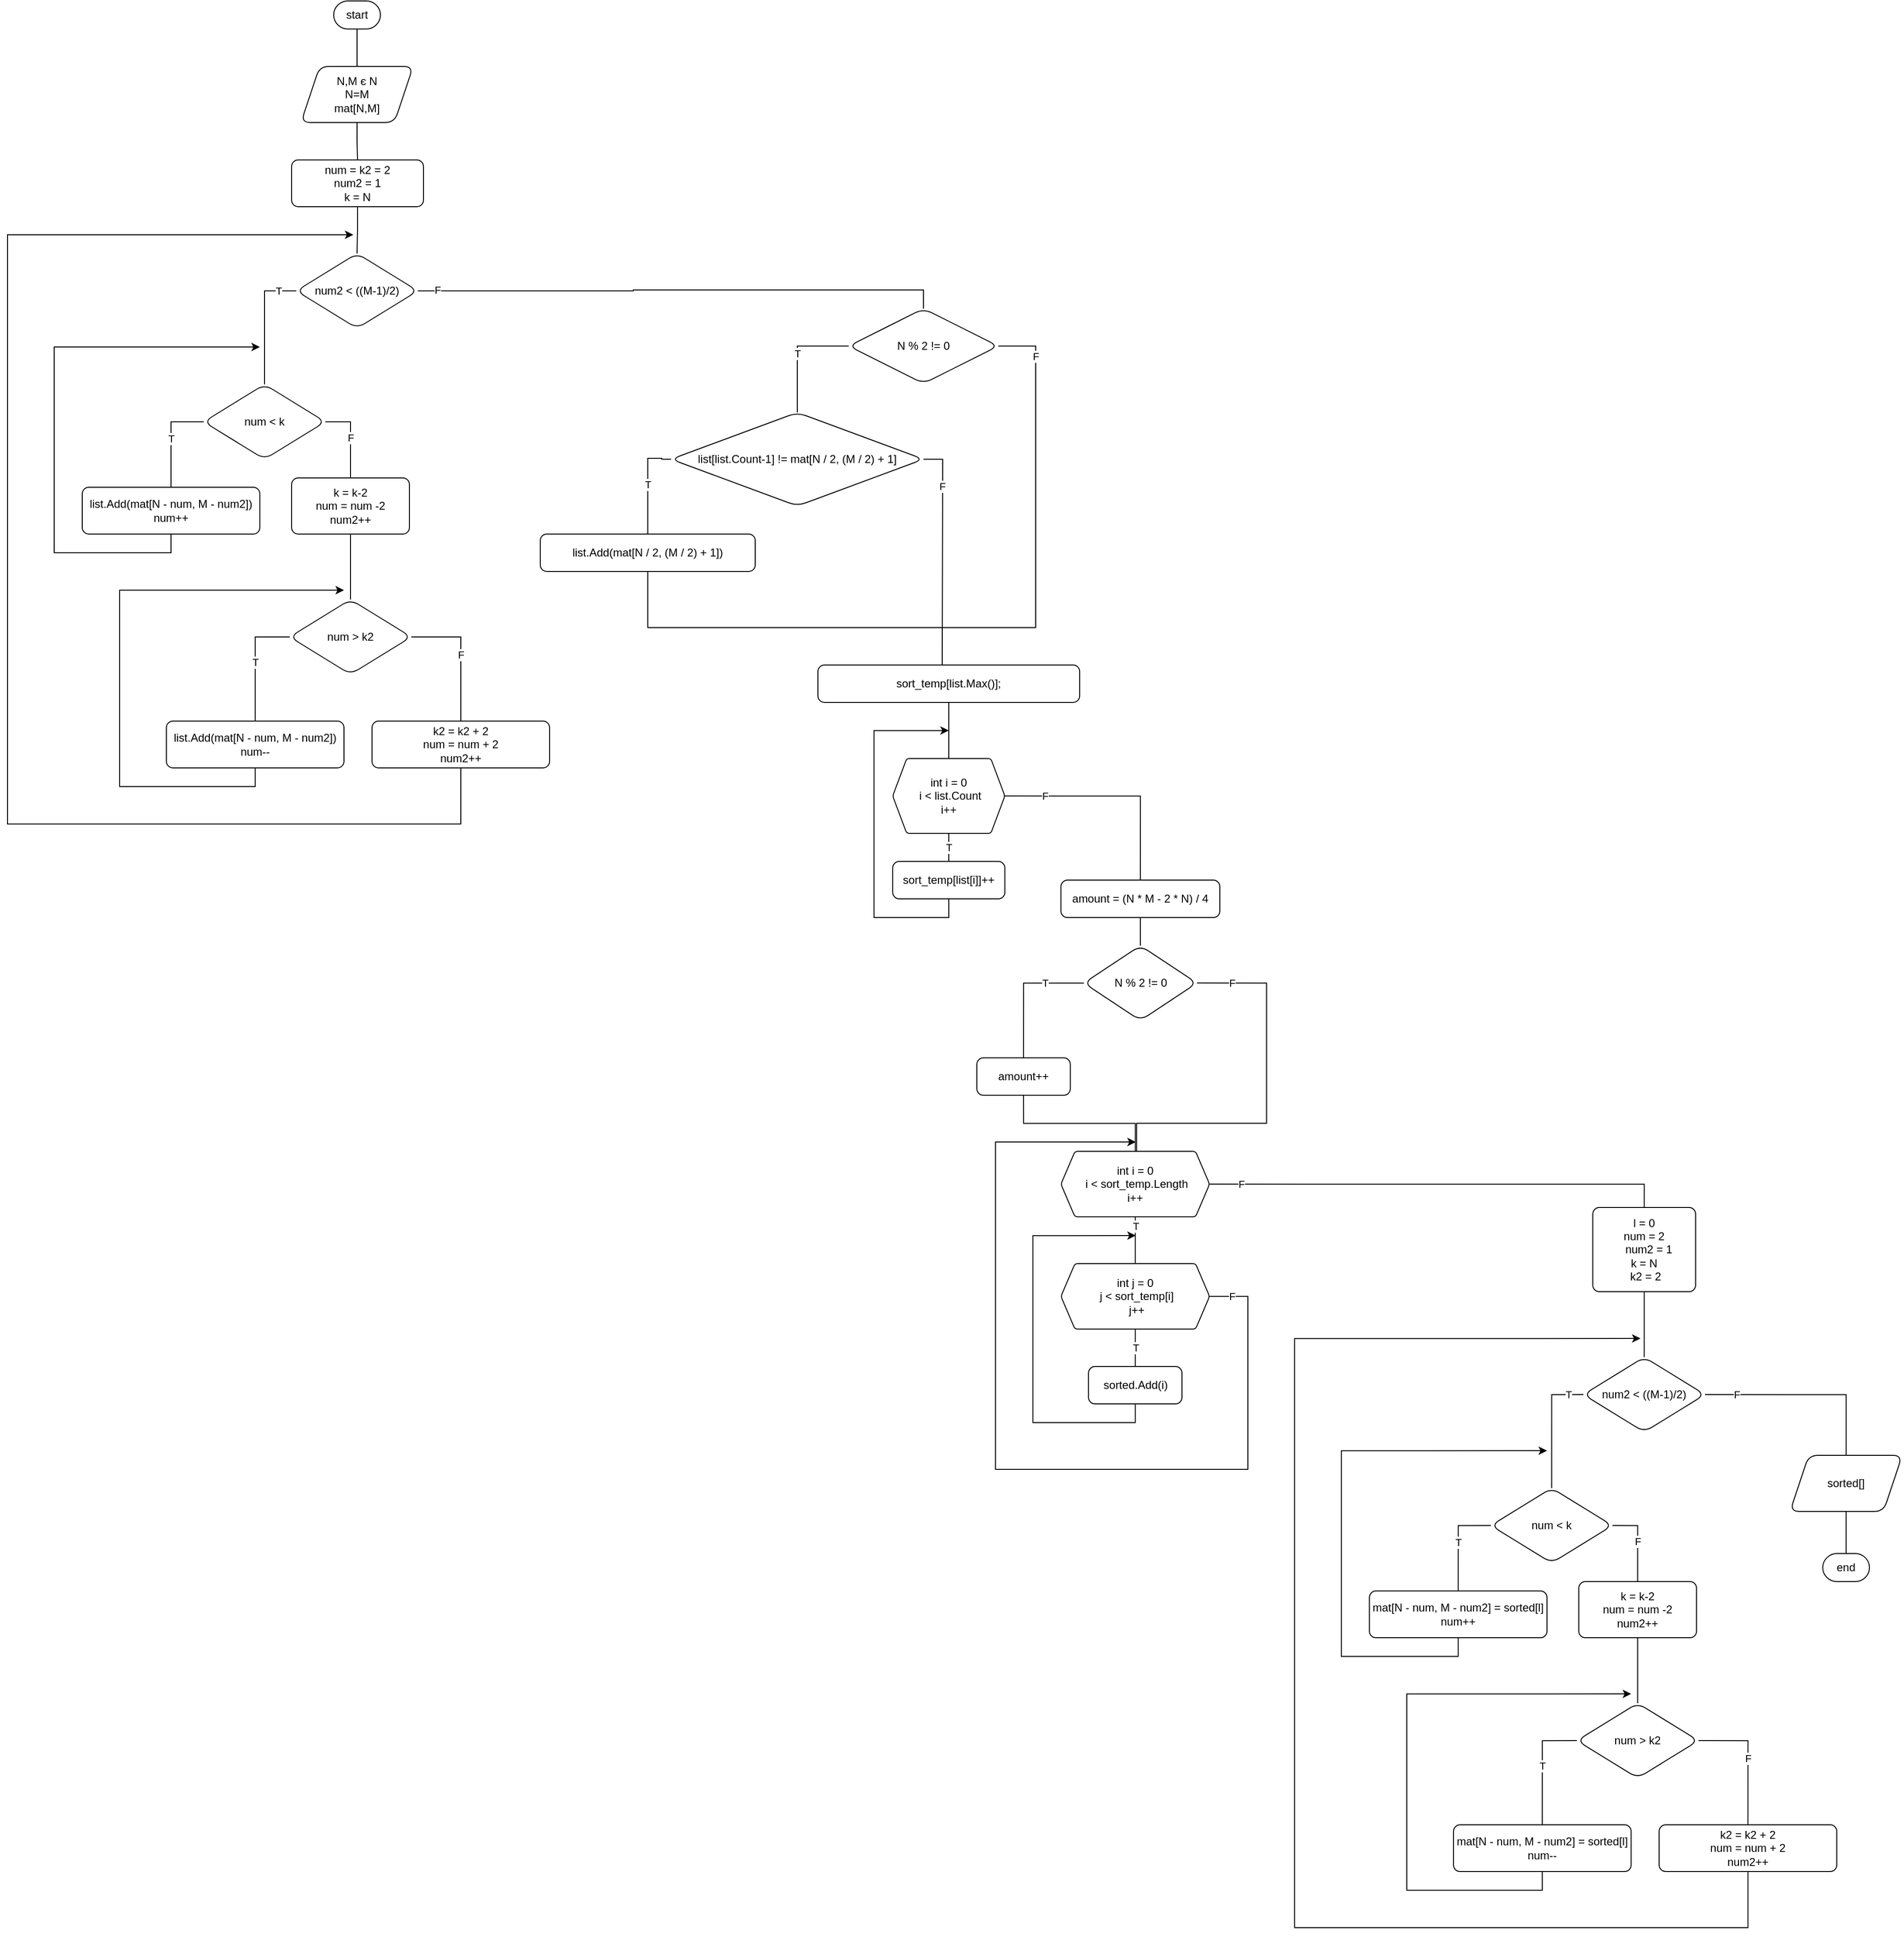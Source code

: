 <mxfile version="15.1.3" type="device"><diagram id="aZUU9N-KMdvWxtUqnVp4" name="Страница 1"><mxGraphModel dx="1810" dy="1360" grid="1" gridSize="10" guides="1" tooltips="1" connect="1" arrows="1" fold="1" page="1" pageScale="1" pageWidth="827" pageHeight="1169" math="0" shadow="0"><root><mxCell id="0"/><mxCell id="1" parent="0"/><mxCell id="7MpuofHsv0rM2p-kLiPe-3" style="edgeStyle=orthogonalEdgeStyle;rounded=0;orthogonalLoop=1;jettySize=auto;html=1;exitX=0.5;exitY=1;exitDx=0;exitDy=0;exitPerimeter=0;entryX=0.5;entryY=0;entryDx=0;entryDy=0;endArrow=none;endFill=0;" parent="1" source="7MpuofHsv0rM2p-kLiPe-1" target="7MpuofHsv0rM2p-kLiPe-2" edge="1"><mxGeometry relative="1" as="geometry"/></mxCell><mxCell id="7MpuofHsv0rM2p-kLiPe-1" value="start" style="strokeWidth=1;html=1;shape=mxgraph.flowchart.terminator;whiteSpace=wrap;" parent="1" vertex="1"><mxGeometry x="389" y="150" width="50" height="30" as="geometry"/></mxCell><mxCell id="7MpuofHsv0rM2p-kLiPe-18" style="edgeStyle=orthogonalEdgeStyle;rounded=0;orthogonalLoop=1;jettySize=auto;html=1;exitX=0.5;exitY=1;exitDx=0;exitDy=0;entryX=0.5;entryY=0;entryDx=0;entryDy=0;endArrow=none;endFill=0;" parent="1" source="7MpuofHsv0rM2p-kLiPe-2" target="7MpuofHsv0rM2p-kLiPe-4" edge="1"><mxGeometry relative="1" as="geometry"/></mxCell><mxCell id="7MpuofHsv0rM2p-kLiPe-2" value="N,M є N&lt;br&gt;N=M&lt;br&gt;mat[N,M]" style="shape=parallelogram;perimeter=parallelogramPerimeter;whiteSpace=wrap;html=1;fixedSize=1;strokeWidth=1;rounded=1;" parent="1" vertex="1"><mxGeometry x="354" y="220" width="120" height="60" as="geometry"/></mxCell><mxCell id="7MpuofHsv0rM2p-kLiPe-19" style="edgeStyle=orthogonalEdgeStyle;rounded=0;orthogonalLoop=1;jettySize=auto;html=1;exitX=0.5;exitY=1;exitDx=0;exitDy=0;entryX=0.5;entryY=0;entryDx=0;entryDy=0;endArrow=none;endFill=0;" parent="1" source="7MpuofHsv0rM2p-kLiPe-4" target="7MpuofHsv0rM2p-kLiPe-5" edge="1"><mxGeometry relative="1" as="geometry"/></mxCell><mxCell id="7MpuofHsv0rM2p-kLiPe-4" value="num = k2 = 2&lt;br&gt;num2 = 1&lt;br&gt;k = N" style="rounded=1;whiteSpace=wrap;html=1;absoluteArcSize=1;arcSize=14;strokeWidth=1;" parent="1" vertex="1"><mxGeometry x="344" y="320" width="141" height="50" as="geometry"/></mxCell><mxCell id="7MpuofHsv0rM2p-kLiPe-8" value="T" style="edgeStyle=orthogonalEdgeStyle;rounded=0;orthogonalLoop=1;jettySize=auto;html=1;exitX=0;exitY=0.5;exitDx=0;exitDy=0;entryX=0.5;entryY=0;entryDx=0;entryDy=0;endArrow=none;endFill=0;" parent="1" source="7MpuofHsv0rM2p-kLiPe-5" target="7MpuofHsv0rM2p-kLiPe-6" edge="1"><mxGeometry x="-0.716" relative="1" as="geometry"><mxPoint as="offset"/></mxGeometry></mxCell><mxCell id="7MpuofHsv0rM2p-kLiPe-24" value="F" style="edgeStyle=orthogonalEdgeStyle;rounded=0;orthogonalLoop=1;jettySize=auto;html=1;exitX=1;exitY=0.5;exitDx=0;exitDy=0;entryX=0.5;entryY=0;entryDx=0;entryDy=0;endArrow=none;endFill=0;" parent="1" source="7MpuofHsv0rM2p-kLiPe-5" target="7MpuofHsv0rM2p-kLiPe-23" edge="1"><mxGeometry x="-0.925" y="1" relative="1" as="geometry"><mxPoint as="offset"/></mxGeometry></mxCell><mxCell id="7MpuofHsv0rM2p-kLiPe-5" value="num2 &amp;lt; ((M-1)/2)" style="rhombus;whiteSpace=wrap;html=1;rounded=1;" parent="1" vertex="1"><mxGeometry x="349" y="420" width="130" height="80" as="geometry"/></mxCell><mxCell id="7MpuofHsv0rM2p-kLiPe-9" value="F" style="edgeStyle=orthogonalEdgeStyle;rounded=0;orthogonalLoop=1;jettySize=auto;html=1;exitX=1;exitY=0.5;exitDx=0;exitDy=0;entryX=0.5;entryY=0;entryDx=0;entryDy=0;endArrow=none;endFill=0;" parent="1" source="7MpuofHsv0rM2p-kLiPe-6" target="7MpuofHsv0rM2p-kLiPe-12" edge="1"><mxGeometry relative="1" as="geometry"/></mxCell><mxCell id="7MpuofHsv0rM2p-kLiPe-11" value="T" style="edgeStyle=orthogonalEdgeStyle;rounded=0;orthogonalLoop=1;jettySize=auto;html=1;exitX=0;exitY=0.5;exitDx=0;exitDy=0;entryX=0.5;entryY=0;entryDx=0;entryDy=0;endArrow=none;endFill=0;" parent="1" source="7MpuofHsv0rM2p-kLiPe-6" target="7MpuofHsv0rM2p-kLiPe-10" edge="1"><mxGeometry relative="1" as="geometry"/></mxCell><mxCell id="7MpuofHsv0rM2p-kLiPe-6" value="num &amp;lt; k" style="rhombus;whiteSpace=wrap;html=1;rounded=1;" parent="1" vertex="1"><mxGeometry x="250" y="560" width="130" height="80" as="geometry"/></mxCell><mxCell id="7MpuofHsv0rM2p-kLiPe-15" value="T" style="edgeStyle=orthogonalEdgeStyle;rounded=0;orthogonalLoop=1;jettySize=auto;html=1;exitX=0;exitY=0.5;exitDx=0;exitDy=0;entryX=0.5;entryY=0;entryDx=0;entryDy=0;endArrow=none;endFill=0;" parent="1" source="7MpuofHsv0rM2p-kLiPe-7" target="7MpuofHsv0rM2p-kLiPe-14" edge="1"><mxGeometry relative="1" as="geometry"/></mxCell><mxCell id="7MpuofHsv0rM2p-kLiPe-17" value="F" style="edgeStyle=orthogonalEdgeStyle;rounded=0;orthogonalLoop=1;jettySize=auto;html=1;exitX=1;exitY=0.5;exitDx=0;exitDy=0;entryX=0.5;entryY=0;entryDx=0;entryDy=0;endArrow=none;endFill=0;" parent="1" source="7MpuofHsv0rM2p-kLiPe-7" target="7MpuofHsv0rM2p-kLiPe-16" edge="1"><mxGeometry relative="1" as="geometry"/></mxCell><mxCell id="7MpuofHsv0rM2p-kLiPe-7" value="num &amp;gt; k2" style="rhombus;whiteSpace=wrap;html=1;rounded=1;" parent="1" vertex="1"><mxGeometry x="342" y="790" width="130" height="80" as="geometry"/></mxCell><mxCell id="7MpuofHsv0rM2p-kLiPe-20" style="edgeStyle=orthogonalEdgeStyle;rounded=0;orthogonalLoop=1;jettySize=auto;html=1;exitX=0.5;exitY=1;exitDx=0;exitDy=0;endArrow=classic;endFill=1;" parent="1" source="7MpuofHsv0rM2p-kLiPe-10" edge="1"><mxGeometry relative="1" as="geometry"><mxPoint x="310" y="520" as="targetPoint"/><Array as="points"><mxPoint x="215" y="740"/><mxPoint x="90" y="740"/><mxPoint x="90" y="520"/></Array></mxGeometry></mxCell><mxCell id="7MpuofHsv0rM2p-kLiPe-10" value="list.Add(mat[N - num, M - num2])&lt;br&gt;num++" style="rounded=1;whiteSpace=wrap;html=1;absoluteArcSize=1;arcSize=14;strokeWidth=1;" parent="1" vertex="1"><mxGeometry x="120" y="670" width="190" height="50" as="geometry"/></mxCell><mxCell id="7MpuofHsv0rM2p-kLiPe-13" style="edgeStyle=orthogonalEdgeStyle;rounded=0;orthogonalLoop=1;jettySize=auto;html=1;exitX=0.5;exitY=1;exitDx=0;exitDy=0;entryX=0.5;entryY=0;entryDx=0;entryDy=0;endArrow=none;endFill=0;" parent="1" source="7MpuofHsv0rM2p-kLiPe-12" target="7MpuofHsv0rM2p-kLiPe-7" edge="1"><mxGeometry relative="1" as="geometry"/></mxCell><mxCell id="7MpuofHsv0rM2p-kLiPe-12" value="k = k-2&lt;br&gt;num = num -2&lt;br&gt;num2++" style="rounded=1;whiteSpace=wrap;html=1;absoluteArcSize=1;arcSize=14;strokeWidth=1;" parent="1" vertex="1"><mxGeometry x="344" y="660" width="126" height="60" as="geometry"/></mxCell><mxCell id="7MpuofHsv0rM2p-kLiPe-21" style="edgeStyle=orthogonalEdgeStyle;rounded=0;orthogonalLoop=1;jettySize=auto;html=1;exitX=0.5;exitY=1;exitDx=0;exitDy=0;endArrow=classic;endFill=1;" parent="1" source="7MpuofHsv0rM2p-kLiPe-14" edge="1"><mxGeometry relative="1" as="geometry"><mxPoint x="400" y="780" as="targetPoint"/><Array as="points"><mxPoint x="305" y="990"/><mxPoint x="160" y="990"/><mxPoint x="160" y="780"/></Array></mxGeometry></mxCell><mxCell id="7MpuofHsv0rM2p-kLiPe-14" value="list.Add(mat[N - num, M - num2])&lt;br&gt;num--" style="rounded=1;whiteSpace=wrap;html=1;absoluteArcSize=1;arcSize=14;strokeWidth=1;" parent="1" vertex="1"><mxGeometry x="210" y="920" width="190" height="50" as="geometry"/></mxCell><mxCell id="7MpuofHsv0rM2p-kLiPe-22" style="edgeStyle=orthogonalEdgeStyle;rounded=0;orthogonalLoop=1;jettySize=auto;html=1;endArrow=classic;endFill=1;" parent="1" source="7MpuofHsv0rM2p-kLiPe-16" edge="1"><mxGeometry relative="1" as="geometry"><mxPoint x="410" y="400.0" as="targetPoint"/><Array as="points"><mxPoint x="525" y="1030"/><mxPoint x="40" y="1030"/><mxPoint x="40" y="400"/></Array></mxGeometry></mxCell><mxCell id="7MpuofHsv0rM2p-kLiPe-16" value="k2 = k2 + 2&lt;br&gt;num = num + 2&lt;br&gt;num2++" style="rounded=1;whiteSpace=wrap;html=1;absoluteArcSize=1;arcSize=14;strokeWidth=1;" parent="1" vertex="1"><mxGeometry x="430" y="920" width="190" height="50" as="geometry"/></mxCell><mxCell id="7MpuofHsv0rM2p-kLiPe-26" value="T" style="edgeStyle=orthogonalEdgeStyle;rounded=0;orthogonalLoop=1;jettySize=auto;html=1;exitX=0;exitY=0.5;exitDx=0;exitDy=0;entryX=0.5;entryY=0;entryDx=0;entryDy=0;endArrow=none;endFill=0;" parent="1" source="7MpuofHsv0rM2p-kLiPe-23" target="7MpuofHsv0rM2p-kLiPe-25" edge="1"><mxGeometry relative="1" as="geometry"/></mxCell><mxCell id="7MpuofHsv0rM2p-kLiPe-30" value="F" style="edgeStyle=orthogonalEdgeStyle;rounded=0;orthogonalLoop=1;jettySize=auto;html=1;entryX=0.5;entryY=0;entryDx=0;entryDy=0;endArrow=none;endFill=0;" parent="1" source="7MpuofHsv0rM2p-kLiPe-23" edge="1"><mxGeometry x="-0.792" relative="1" as="geometry"><mxPoint x="1040" y="870" as="targetPoint"/><Array as="points"><mxPoint x="1140" y="519"/><mxPoint x="1140" y="820"/><mxPoint x="1040" y="820"/></Array><mxPoint as="offset"/></mxGeometry></mxCell><mxCell id="7MpuofHsv0rM2p-kLiPe-23" value="N % 2 != 0" style="rhombus;whiteSpace=wrap;html=1;rounded=1;" parent="1" vertex="1"><mxGeometry x="940" y="479" width="160" height="80" as="geometry"/></mxCell><mxCell id="7MpuofHsv0rM2p-kLiPe-28" value="T" style="edgeStyle=orthogonalEdgeStyle;rounded=0;orthogonalLoop=1;jettySize=auto;html=1;entryX=0.5;entryY=0;entryDx=0;entryDy=0;endArrow=none;endFill=0;exitX=0;exitY=0.5;exitDx=0;exitDy=0;" parent="1" source="7MpuofHsv0rM2p-kLiPe-25" target="7MpuofHsv0rM2p-kLiPe-27" edge="1"><mxGeometry relative="1" as="geometry"><Array as="points"><mxPoint x="740" y="639"/><mxPoint x="725" y="639"/></Array></mxGeometry></mxCell><mxCell id="7MpuofHsv0rM2p-kLiPe-32" value="F" style="edgeStyle=orthogonalEdgeStyle;rounded=0;orthogonalLoop=1;jettySize=auto;html=1;exitX=1;exitY=0.5;exitDx=0;exitDy=0;entryX=0.5;entryY=0;entryDx=0;entryDy=0;endArrow=none;endFill=0;" parent="1" source="7MpuofHsv0rM2p-kLiPe-25" edge="1"><mxGeometry x="-0.6" relative="1" as="geometry"><mxPoint x="1040" y="870" as="targetPoint"/><mxPoint as="offset"/></mxGeometry></mxCell><mxCell id="7MpuofHsv0rM2p-kLiPe-25" value="list[list.Count-1] != mat[N / 2, (M / 2) + 1]" style="rhombus;whiteSpace=wrap;html=1;rounded=1;" parent="1" vertex="1"><mxGeometry x="750" y="590" width="270" height="100" as="geometry"/></mxCell><mxCell id="7MpuofHsv0rM2p-kLiPe-31" style="edgeStyle=orthogonalEdgeStyle;rounded=0;orthogonalLoop=1;jettySize=auto;html=1;exitX=0.5;exitY=1;exitDx=0;exitDy=0;entryX=0.5;entryY=0;entryDx=0;entryDy=0;endArrow=none;endFill=0;" parent="1" source="7MpuofHsv0rM2p-kLiPe-27" target="rK9cz3CAbhkQtpLwbTmE-1" edge="1"><mxGeometry relative="1" as="geometry"><mxPoint x="1040" y="870" as="targetPoint"/><Array as="points"><mxPoint x="725" y="820"/><mxPoint x="1040" y="820"/><mxPoint x="1040" y="870"/></Array></mxGeometry></mxCell><mxCell id="7MpuofHsv0rM2p-kLiPe-27" value="list.Add(mat[N / 2, (M / 2) + 1])" style="rounded=1;whiteSpace=wrap;html=1;absoluteArcSize=1;arcSize=14;strokeWidth=1;" parent="1" vertex="1"><mxGeometry x="610" y="720" width="230" height="40" as="geometry"/></mxCell><mxCell id="7MpuofHsv0rM2p-kLiPe-35" value="T" style="edgeStyle=orthogonalEdgeStyle;rounded=0;orthogonalLoop=1;jettySize=auto;html=1;exitX=0.5;exitY=1;exitDx=0;exitDy=0;entryX=0.5;entryY=0;entryDx=0;entryDy=0;endArrow=none;endFill=0;" parent="1" source="7MpuofHsv0rM2p-kLiPe-33" target="7MpuofHsv0rM2p-kLiPe-34" edge="1"><mxGeometry relative="1" as="geometry"/></mxCell><mxCell id="7MpuofHsv0rM2p-kLiPe-38" value="F" style="edgeStyle=orthogonalEdgeStyle;rounded=0;orthogonalLoop=1;jettySize=auto;html=1;exitX=1;exitY=0.5;exitDx=0;exitDy=0;entryX=0.5;entryY=0;entryDx=0;entryDy=0;endArrow=none;endFill=0;" parent="1" source="7MpuofHsv0rM2p-kLiPe-33" target="7MpuofHsv0rM2p-kLiPe-37" edge="1"><mxGeometry x="-0.635" relative="1" as="geometry"><mxPoint as="offset"/></mxGeometry></mxCell><mxCell id="7MpuofHsv0rM2p-kLiPe-33" value="int i = 0&lt;br&gt;&amp;nbsp;i &amp;lt; list.Count&lt;br&gt;i++" style="shape=hexagon;perimeter=hexagonPerimeter2;whiteSpace=wrap;html=1;fixedSize=1;size=15;rounded=1;arcSize=6;" parent="1" vertex="1"><mxGeometry x="987.06" y="960.06" width="120" height="80" as="geometry"/></mxCell><mxCell id="7MpuofHsv0rM2p-kLiPe-36" style="edgeStyle=orthogonalEdgeStyle;rounded=0;orthogonalLoop=1;jettySize=auto;html=1;exitX=0.5;exitY=1;exitDx=0;exitDy=0;endArrow=classic;endFill=1;" parent="1" source="7MpuofHsv0rM2p-kLiPe-34" edge="1"><mxGeometry relative="1" as="geometry"><mxPoint x="1047.06" y="930.06" as="targetPoint"/><Array as="points"><mxPoint x="1047.06" y="1130.06"/><mxPoint x="967.06" y="1130.06"/><mxPoint x="967.06" y="930.06"/></Array></mxGeometry></mxCell><mxCell id="7MpuofHsv0rM2p-kLiPe-34" value="sort_temp[list[i]]++" style="rounded=1;whiteSpace=wrap;html=1;absoluteArcSize=1;arcSize=14;strokeWidth=1;" parent="1" vertex="1"><mxGeometry x="987.06" y="1070.06" width="120" height="40" as="geometry"/></mxCell><mxCell id="7MpuofHsv0rM2p-kLiPe-40" style="edgeStyle=orthogonalEdgeStyle;rounded=0;orthogonalLoop=1;jettySize=auto;html=1;exitX=0.5;exitY=1;exitDx=0;exitDy=0;entryX=0.5;entryY=0;entryDx=0;entryDy=0;endArrow=none;endFill=0;" parent="1" source="7MpuofHsv0rM2p-kLiPe-37" target="7MpuofHsv0rM2p-kLiPe-39" edge="1"><mxGeometry relative="1" as="geometry"/></mxCell><mxCell id="7MpuofHsv0rM2p-kLiPe-37" value="amount = (N * M - 2 * N) / 4" style="rounded=1;whiteSpace=wrap;html=1;absoluteArcSize=1;arcSize=14;strokeWidth=1;" parent="1" vertex="1"><mxGeometry x="1167.06" y="1090.06" width="170" height="40" as="geometry"/></mxCell><mxCell id="7MpuofHsv0rM2p-kLiPe-42" value="T" style="edgeStyle=orthogonalEdgeStyle;rounded=0;orthogonalLoop=1;jettySize=auto;html=1;entryX=0.5;entryY=0;entryDx=0;entryDy=0;endArrow=none;endFill=0;" parent="1" source="7MpuofHsv0rM2p-kLiPe-39" target="7MpuofHsv0rM2p-kLiPe-41" edge="1"><mxGeometry x="-0.424" relative="1" as="geometry"><mxPoint as="offset"/></mxGeometry></mxCell><mxCell id="7MpuofHsv0rM2p-kLiPe-45" value="F" style="edgeStyle=orthogonalEdgeStyle;rounded=0;orthogonalLoop=1;jettySize=auto;html=1;exitX=1;exitY=0.5;exitDx=0;exitDy=0;entryX=0.5;entryY=0;entryDx=0;entryDy=0;endArrow=none;endFill=0;" parent="1" source="7MpuofHsv0rM2p-kLiPe-39" target="7MpuofHsv0rM2p-kLiPe-43" edge="1"><mxGeometry x="-0.81" relative="1" as="geometry"><Array as="points"><mxPoint x="1387.06" y="1200.06"/><mxPoint x="1387.06" y="1350.06"/><mxPoint x="1248.06" y="1350.06"/><mxPoint x="1248.06" y="1380.06"/></Array><mxPoint as="offset"/></mxGeometry></mxCell><mxCell id="7MpuofHsv0rM2p-kLiPe-39" value="N % 2 != 0" style="rhombus;whiteSpace=wrap;html=1;rounded=1;" parent="1" vertex="1"><mxGeometry x="1191.56" y="1160.06" width="121" height="80" as="geometry"/></mxCell><mxCell id="7MpuofHsv0rM2p-kLiPe-44" style="edgeStyle=orthogonalEdgeStyle;rounded=0;orthogonalLoop=1;jettySize=auto;html=1;exitX=0.5;exitY=1;exitDx=0;exitDy=0;entryX=0.5;entryY=0;entryDx=0;entryDy=0;endArrow=none;endFill=0;" parent="1" source="7MpuofHsv0rM2p-kLiPe-41" target="7MpuofHsv0rM2p-kLiPe-43" edge="1"><mxGeometry relative="1" as="geometry"/></mxCell><mxCell id="7MpuofHsv0rM2p-kLiPe-41" value="amount++" style="rounded=1;whiteSpace=wrap;html=1;absoluteArcSize=1;arcSize=14;strokeWidth=1;" parent="1" vertex="1"><mxGeometry x="1077.06" y="1280.06" width="100" height="40" as="geometry"/></mxCell><mxCell id="7MpuofHsv0rM2p-kLiPe-47" value="T" style="edgeStyle=orthogonalEdgeStyle;rounded=0;orthogonalLoop=1;jettySize=auto;html=1;exitX=0.5;exitY=1;exitDx=0;exitDy=0;entryX=0.5;entryY=0;entryDx=0;entryDy=0;endArrow=none;endFill=0;" parent="1" source="7MpuofHsv0rM2p-kLiPe-43" target="7MpuofHsv0rM2p-kLiPe-46" edge="1"><mxGeometry x="-0.602" relative="1" as="geometry"><mxPoint as="offset"/></mxGeometry></mxCell><mxCell id="7MpuofHsv0rM2p-kLiPe-54" value="F" style="edgeStyle=orthogonalEdgeStyle;rounded=0;orthogonalLoop=1;jettySize=auto;html=1;exitX=1;exitY=0.5;exitDx=0;exitDy=0;entryX=0.5;entryY=0;entryDx=0;entryDy=0;endArrow=none;endFill=0;" parent="1" source="7MpuofHsv0rM2p-kLiPe-43" target="7MpuofHsv0rM2p-kLiPe-53" edge="1"><mxGeometry x="-0.862" relative="1" as="geometry"><mxPoint as="offset"/></mxGeometry></mxCell><mxCell id="7MpuofHsv0rM2p-kLiPe-43" value="int i = 0&lt;br&gt;&amp;nbsp;i &amp;lt; sort_temp.Length&lt;br&gt;i++" style="shape=hexagon;perimeter=hexagonPerimeter2;whiteSpace=wrap;html=1;fixedSize=1;size=15;rounded=1;arcSize=6;" parent="1" vertex="1"><mxGeometry x="1167.06" y="1380.06" width="159" height="70" as="geometry"/></mxCell><mxCell id="7MpuofHsv0rM2p-kLiPe-49" value="T" style="edgeStyle=orthogonalEdgeStyle;rounded=0;orthogonalLoop=1;jettySize=auto;html=1;exitX=0.5;exitY=1;exitDx=0;exitDy=0;entryX=0.5;entryY=0;entryDx=0;entryDy=0;endArrow=none;endFill=0;" parent="1" source="7MpuofHsv0rM2p-kLiPe-46" target="7MpuofHsv0rM2p-kLiPe-48" edge="1"><mxGeometry relative="1" as="geometry"/></mxCell><mxCell id="7MpuofHsv0rM2p-kLiPe-51" value="F" style="edgeStyle=orthogonalEdgeStyle;rounded=0;orthogonalLoop=1;jettySize=auto;html=1;endArrow=classic;endFill=1;" parent="1" source="7MpuofHsv0rM2p-kLiPe-46" edge="1"><mxGeometry x="-0.952" relative="1" as="geometry"><mxPoint x="1247.06" y="1370.06" as="targetPoint"/><Array as="points"><mxPoint x="1367.06" y="1535.06"/><mxPoint x="1367.06" y="1720.06"/><mxPoint x="1097.06" y="1720.06"/><mxPoint x="1097.06" y="1370.06"/><mxPoint x="1247.06" y="1370.06"/></Array><mxPoint as="offset"/></mxGeometry></mxCell><mxCell id="7MpuofHsv0rM2p-kLiPe-46" value="int j = 0&lt;br&gt;&amp;nbsp;j &amp;lt; sort_temp[i]&lt;br&gt;&amp;nbsp;j++" style="shape=hexagon;perimeter=hexagonPerimeter2;whiteSpace=wrap;html=1;fixedSize=1;size=15;rounded=1;arcSize=6;" parent="1" vertex="1"><mxGeometry x="1167.06" y="1500.06" width="159" height="70" as="geometry"/></mxCell><mxCell id="7MpuofHsv0rM2p-kLiPe-52" style="edgeStyle=orthogonalEdgeStyle;rounded=0;orthogonalLoop=1;jettySize=auto;html=1;exitX=0.5;exitY=1;exitDx=0;exitDy=0;endArrow=classic;endFill=1;" parent="1" source="7MpuofHsv0rM2p-kLiPe-48" edge="1"><mxGeometry relative="1" as="geometry"><mxPoint x="1247.06" y="1470.06" as="targetPoint"/><Array as="points"><mxPoint x="1247.06" y="1670.06"/><mxPoint x="1137.06" y="1670.06"/><mxPoint x="1137.06" y="1470.06"/></Array></mxGeometry></mxCell><mxCell id="7MpuofHsv0rM2p-kLiPe-48" value="sorted.Add(i)" style="rounded=1;whiteSpace=wrap;html=1;absoluteArcSize=1;arcSize=14;strokeWidth=1;" parent="1" vertex="1"><mxGeometry x="1196.56" y="1610.06" width="100" height="40" as="geometry"/></mxCell><mxCell id="7MpuofHsv0rM2p-kLiPe-71" style="edgeStyle=orthogonalEdgeStyle;rounded=0;orthogonalLoop=1;jettySize=auto;html=1;exitX=0.5;exitY=1;exitDx=0;exitDy=0;entryX=0.5;entryY=0;entryDx=0;entryDy=0;endArrow=none;endFill=0;" parent="1" source="7MpuofHsv0rM2p-kLiPe-53" target="7MpuofHsv0rM2p-kLiPe-56" edge="1"><mxGeometry relative="1" as="geometry"/></mxCell><mxCell id="7MpuofHsv0rM2p-kLiPe-53" value="&lt;div&gt;l = 0&lt;/div&gt;&lt;div&gt;&lt;span&gt;num = 2&lt;/span&gt;&lt;/div&gt;&lt;div&gt;&amp;nbsp; &amp;nbsp;num2 = 1&lt;/div&gt;&lt;div&gt;&lt;span&gt;k = N&lt;/span&gt;&lt;/div&gt;&lt;div&gt;&amp;nbsp;k2 = 2&lt;/div&gt;" style="rounded=1;whiteSpace=wrap;html=1;absoluteArcSize=1;arcSize=14;strokeWidth=1;" parent="1" vertex="1"><mxGeometry x="1736.06" y="1440.06" width="110" height="90" as="geometry"/></mxCell><mxCell id="7MpuofHsv0rM2p-kLiPe-55" value="T" style="edgeStyle=orthogonalEdgeStyle;rounded=0;orthogonalLoop=1;jettySize=auto;html=1;exitX=0;exitY=0.5;exitDx=0;exitDy=0;entryX=0.5;entryY=0;entryDx=0;entryDy=0;endArrow=none;endFill=0;" parent="1" source="7MpuofHsv0rM2p-kLiPe-56" target="7MpuofHsv0rM2p-kLiPe-59" edge="1"><mxGeometry x="-0.76" relative="1" as="geometry"><mxPoint as="offset"/></mxGeometry></mxCell><mxCell id="7MpuofHsv0rM2p-kLiPe-73" value="F" style="edgeStyle=orthogonalEdgeStyle;rounded=0;orthogonalLoop=1;jettySize=auto;html=1;exitX=1;exitY=0.5;exitDx=0;exitDy=0;endArrow=none;endFill=0;" parent="1" source="7MpuofHsv0rM2p-kLiPe-56" target="7MpuofHsv0rM2p-kLiPe-74" edge="1"><mxGeometry x="-0.686" relative="1" as="geometry"><mxPoint x="2047.06" y="1680.06" as="targetPoint"/><mxPoint as="offset"/></mxGeometry></mxCell><mxCell id="7MpuofHsv0rM2p-kLiPe-56" value="num2 &amp;lt; ((M-1)/2)" style="rhombus;whiteSpace=wrap;html=1;rounded=1;" parent="1" vertex="1"><mxGeometry x="1726.06" y="1600.06" width="130" height="80" as="geometry"/></mxCell><mxCell id="7MpuofHsv0rM2p-kLiPe-57" value="F" style="edgeStyle=orthogonalEdgeStyle;rounded=0;orthogonalLoop=1;jettySize=auto;html=1;exitX=1;exitY=0.5;exitDx=0;exitDy=0;entryX=0.5;entryY=0;entryDx=0;entryDy=0;endArrow=none;endFill=0;" parent="1" source="7MpuofHsv0rM2p-kLiPe-59" target="7MpuofHsv0rM2p-kLiPe-66" edge="1"><mxGeometry relative="1" as="geometry"/></mxCell><mxCell id="7MpuofHsv0rM2p-kLiPe-58" value="T" style="edgeStyle=orthogonalEdgeStyle;rounded=0;orthogonalLoop=1;jettySize=auto;html=1;exitX=0;exitY=0.5;exitDx=0;exitDy=0;entryX=0.5;entryY=0;entryDx=0;entryDy=0;endArrow=none;endFill=0;" parent="1" source="7MpuofHsv0rM2p-kLiPe-59" target="7MpuofHsv0rM2p-kLiPe-64" edge="1"><mxGeometry relative="1" as="geometry"/></mxCell><mxCell id="7MpuofHsv0rM2p-kLiPe-59" value="num &amp;lt; k" style="rhombus;whiteSpace=wrap;html=1;rounded=1;" parent="1" vertex="1"><mxGeometry x="1627.06" y="1740.06" width="130" height="80" as="geometry"/></mxCell><mxCell id="7MpuofHsv0rM2p-kLiPe-60" value="T" style="edgeStyle=orthogonalEdgeStyle;rounded=0;orthogonalLoop=1;jettySize=auto;html=1;exitX=0;exitY=0.5;exitDx=0;exitDy=0;entryX=0.5;entryY=0;entryDx=0;entryDy=0;endArrow=none;endFill=0;" parent="1" source="7MpuofHsv0rM2p-kLiPe-62" target="7MpuofHsv0rM2p-kLiPe-68" edge="1"><mxGeometry relative="1" as="geometry"/></mxCell><mxCell id="7MpuofHsv0rM2p-kLiPe-61" value="F" style="edgeStyle=orthogonalEdgeStyle;rounded=0;orthogonalLoop=1;jettySize=auto;html=1;exitX=1;exitY=0.5;exitDx=0;exitDy=0;entryX=0.5;entryY=0;entryDx=0;entryDy=0;endArrow=none;endFill=0;" parent="1" source="7MpuofHsv0rM2p-kLiPe-62" target="7MpuofHsv0rM2p-kLiPe-70" edge="1"><mxGeometry relative="1" as="geometry"/></mxCell><mxCell id="7MpuofHsv0rM2p-kLiPe-62" value="num &amp;gt; k2" style="rhombus;whiteSpace=wrap;html=1;rounded=1;" parent="1" vertex="1"><mxGeometry x="1719.06" y="1970.06" width="130" height="80" as="geometry"/></mxCell><mxCell id="7MpuofHsv0rM2p-kLiPe-63" style="edgeStyle=orthogonalEdgeStyle;rounded=0;orthogonalLoop=1;jettySize=auto;html=1;exitX=0.5;exitY=1;exitDx=0;exitDy=0;endArrow=classic;endFill=1;" parent="1" source="7MpuofHsv0rM2p-kLiPe-64" edge="1"><mxGeometry relative="1" as="geometry"><mxPoint x="1687.06" y="1700.06" as="targetPoint"/><Array as="points"><mxPoint x="1592.06" y="1920.06"/><mxPoint x="1467.06" y="1920.06"/><mxPoint x="1467.06" y="1700.06"/></Array></mxGeometry></mxCell><mxCell id="7MpuofHsv0rM2p-kLiPe-64" value="mat[N - num, M - num2] = sorted[l]&lt;br&gt;num++" style="rounded=1;whiteSpace=wrap;html=1;absoluteArcSize=1;arcSize=14;strokeWidth=1;" parent="1" vertex="1"><mxGeometry x="1497.06" y="1850.06" width="190" height="50" as="geometry"/></mxCell><mxCell id="7MpuofHsv0rM2p-kLiPe-65" style="edgeStyle=orthogonalEdgeStyle;rounded=0;orthogonalLoop=1;jettySize=auto;html=1;exitX=0.5;exitY=1;exitDx=0;exitDy=0;entryX=0.5;entryY=0;entryDx=0;entryDy=0;endArrow=none;endFill=0;" parent="1" source="7MpuofHsv0rM2p-kLiPe-66" target="7MpuofHsv0rM2p-kLiPe-62" edge="1"><mxGeometry relative="1" as="geometry"/></mxCell><mxCell id="7MpuofHsv0rM2p-kLiPe-66" value="k = k-2&lt;br&gt;num = num -2&lt;br&gt;num2++" style="rounded=1;whiteSpace=wrap;html=1;absoluteArcSize=1;arcSize=14;strokeWidth=1;" parent="1" vertex="1"><mxGeometry x="1721.06" y="1840.06" width="126" height="60" as="geometry"/></mxCell><mxCell id="7MpuofHsv0rM2p-kLiPe-67" style="edgeStyle=orthogonalEdgeStyle;rounded=0;orthogonalLoop=1;jettySize=auto;html=1;exitX=0.5;exitY=1;exitDx=0;exitDy=0;endArrow=classic;endFill=1;" parent="1" source="7MpuofHsv0rM2p-kLiPe-68" edge="1"><mxGeometry relative="1" as="geometry"><mxPoint x="1777.06" y="1960.06" as="targetPoint"/><Array as="points"><mxPoint x="1682.06" y="2170.06"/><mxPoint x="1537.06" y="2170.06"/><mxPoint x="1537.06" y="1960.06"/></Array></mxGeometry></mxCell><mxCell id="7MpuofHsv0rM2p-kLiPe-68" value="mat[N - num, M - num2] = sorted[l]&lt;br&gt;num--" style="rounded=1;whiteSpace=wrap;html=1;absoluteArcSize=1;arcSize=14;strokeWidth=1;" parent="1" vertex="1"><mxGeometry x="1587.06" y="2100.06" width="190" height="50" as="geometry"/></mxCell><mxCell id="7MpuofHsv0rM2p-kLiPe-69" style="edgeStyle=orthogonalEdgeStyle;rounded=0;orthogonalLoop=1;jettySize=auto;html=1;endArrow=classic;endFill=1;" parent="1" source="7MpuofHsv0rM2p-kLiPe-70" edge="1"><mxGeometry relative="1" as="geometry"><mxPoint x="1787.06" y="1580.06" as="targetPoint"/><Array as="points"><mxPoint x="1902.06" y="2210.06"/><mxPoint x="1417.06" y="2210.06"/><mxPoint x="1417.06" y="1580.06"/></Array></mxGeometry></mxCell><mxCell id="7MpuofHsv0rM2p-kLiPe-70" value="k2 = k2 + 2&lt;br&gt;num = num + 2&lt;br&gt;num2++" style="rounded=1;whiteSpace=wrap;html=1;absoluteArcSize=1;arcSize=14;strokeWidth=1;" parent="1" vertex="1"><mxGeometry x="1807.06" y="2100.06" width="190" height="50" as="geometry"/></mxCell><mxCell id="7MpuofHsv0rM2p-kLiPe-72" value="end" style="strokeWidth=1;html=1;shape=mxgraph.flowchart.terminator;whiteSpace=wrap;" parent="1" vertex="1"><mxGeometry x="1982.06" y="1810.06" width="50" height="30" as="geometry"/></mxCell><mxCell id="7MpuofHsv0rM2p-kLiPe-75" style="edgeStyle=orthogonalEdgeStyle;rounded=0;orthogonalLoop=1;jettySize=auto;html=1;exitX=0.5;exitY=1;exitDx=0;exitDy=0;entryX=0.5;entryY=0;entryDx=0;entryDy=0;entryPerimeter=0;endArrow=none;endFill=0;" parent="1" source="7MpuofHsv0rM2p-kLiPe-74" target="7MpuofHsv0rM2p-kLiPe-72" edge="1"><mxGeometry relative="1" as="geometry"/></mxCell><mxCell id="7MpuofHsv0rM2p-kLiPe-74" value="sorted[]" style="shape=parallelogram;perimeter=parallelogramPerimeter;whiteSpace=wrap;html=1;fixedSize=1;strokeWidth=1;rounded=1;" parent="1" vertex="1"><mxGeometry x="1947.06" y="1705.06" width="120" height="60" as="geometry"/></mxCell><mxCell id="rK9cz3CAbhkQtpLwbTmE-2" style="edgeStyle=orthogonalEdgeStyle;rounded=0;orthogonalLoop=1;jettySize=auto;html=1;exitX=0.5;exitY=1;exitDx=0;exitDy=0;entryX=0.5;entryY=0;entryDx=0;entryDy=0;endArrow=none;endFill=0;" parent="1" source="rK9cz3CAbhkQtpLwbTmE-1" target="7MpuofHsv0rM2p-kLiPe-33" edge="1"><mxGeometry relative="1" as="geometry"/></mxCell><mxCell id="rK9cz3CAbhkQtpLwbTmE-1" value="sort_temp[list.Max()];" style="rounded=1;whiteSpace=wrap;html=1;absoluteArcSize=1;arcSize=14;strokeWidth=1;" parent="1" vertex="1"><mxGeometry x="907.06" y="860" width="280" height="40" as="geometry"/></mxCell></root></mxGraphModel></diagram></mxfile>